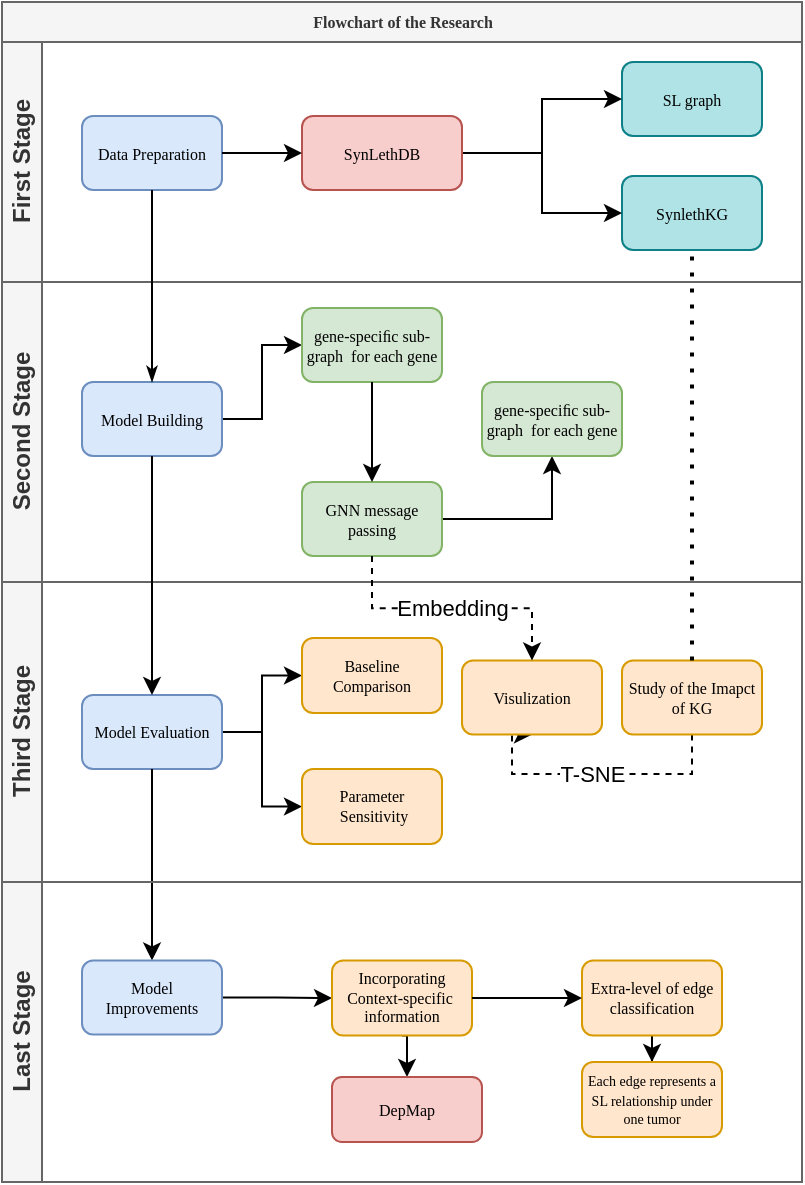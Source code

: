 <mxfile version="14.7.7" type="github">
  <diagram name="Page-1" id="c7488fd3-1785-93aa-aadb-54a6760d102a">
    <mxGraphModel dx="584" dy="477" grid="1" gridSize="10" guides="1" tooltips="1" connect="1" arrows="1" fold="1" page="1" pageScale="1" pageWidth="1100" pageHeight="850" background="none" math="0" shadow="0">
      <root>
        <mxCell id="0" />
        <mxCell id="1" parent="0" />
        <mxCell id="2b4e8129b02d487f-1" value="Flowchart of the Research" style="swimlane;html=1;childLayout=stackLayout;horizontal=1;startSize=20;horizontalStack=0;rounded=0;shadow=0;labelBackgroundColor=none;strokeWidth=1;fontFamily=Verdana;fontSize=8;align=center;fillColor=#f5f5f5;strokeColor=#666666;fontColor=#333333;" parent="1" vertex="1">
          <mxGeometry x="180" y="70" width="400" height="590" as="geometry" />
        </mxCell>
        <mxCell id="2b4e8129b02d487f-2" value="First Stage&lt;br&gt;" style="swimlane;html=1;startSize=20;horizontal=0;fillColor=#f5f5f5;strokeColor=#666666;rounded=0;fontColor=#333333;" parent="2b4e8129b02d487f-1" vertex="1">
          <mxGeometry y="20" width="400" height="120" as="geometry" />
        </mxCell>
        <mxCell id="2b4e8129b02d487f-6" value="Data Preparation" style="rounded=1;whiteSpace=wrap;html=1;shadow=0;labelBackgroundColor=none;strokeWidth=1;fontFamily=Verdana;fontSize=8;align=center;fillColor=#dae8fc;strokeColor=#6c8ebf;" parent="2b4e8129b02d487f-2" vertex="1">
          <mxGeometry x="40" y="37.0" width="70" height="37" as="geometry" />
        </mxCell>
        <mxCell id="zZcNKYi_-tcSvA1h87jL-3" value="SL graph" style="rounded=1;whiteSpace=wrap;html=1;shadow=0;labelBackgroundColor=none;strokeWidth=1;fontFamily=Verdana;fontSize=8;align=center;fillColor=#b0e3e6;strokeColor=#0e8088;" parent="2b4e8129b02d487f-2" vertex="1">
          <mxGeometry x="310" y="10.0" width="70" height="37" as="geometry" />
        </mxCell>
        <mxCell id="zZcNKYi_-tcSvA1h87jL-5" value="SynlethKG" style="rounded=1;whiteSpace=wrap;html=1;shadow=0;labelBackgroundColor=none;strokeWidth=1;fontFamily=Verdana;fontSize=8;align=center;fillColor=#b0e3e6;strokeColor=#0e8088;" parent="2b4e8129b02d487f-2" vertex="1">
          <mxGeometry x="310" y="67.0" width="70" height="37" as="geometry" />
        </mxCell>
        <mxCell id="GFOZkpKY2ZgL8WLPGmoW-40" style="edgeStyle=orthogonalEdgeStyle;rounded=0;orthogonalLoop=1;jettySize=auto;html=1;exitX=1;exitY=0.5;exitDx=0;exitDy=0;entryX=0;entryY=0.5;entryDx=0;entryDy=0;" parent="2b4e8129b02d487f-2" source="zZcNKYi_-tcSvA1h87jL-7" target="zZcNKYi_-tcSvA1h87jL-5" edge="1">
          <mxGeometry relative="1" as="geometry" />
        </mxCell>
        <mxCell id="GFOZkpKY2ZgL8WLPGmoW-42" style="edgeStyle=orthogonalEdgeStyle;rounded=0;orthogonalLoop=1;jettySize=auto;html=1;exitX=1;exitY=0.5;exitDx=0;exitDy=0;entryX=0;entryY=0.5;entryDx=0;entryDy=0;" parent="2b4e8129b02d487f-2" source="zZcNKYi_-tcSvA1h87jL-7" target="zZcNKYi_-tcSvA1h87jL-3" edge="1">
          <mxGeometry relative="1" as="geometry" />
        </mxCell>
        <mxCell id="zZcNKYi_-tcSvA1h87jL-7" value="SynLethDB" style="rounded=1;whiteSpace=wrap;html=1;shadow=0;labelBackgroundColor=none;strokeWidth=1;fontFamily=Verdana;fontSize=8;align=center;fillColor=#f8cecc;strokeColor=#b85450;" parent="2b4e8129b02d487f-2" vertex="1">
          <mxGeometry x="150" y="37" width="80" height="37" as="geometry" />
        </mxCell>
        <mxCell id="zZcNKYi_-tcSvA1h87jL-8" value="" style="edgeStyle=orthogonalEdgeStyle;rounded=0;orthogonalLoop=1;jettySize=auto;html=1;" parent="2b4e8129b02d487f-2" source="2b4e8129b02d487f-6" target="zZcNKYi_-tcSvA1h87jL-7" edge="1">
          <mxGeometry relative="1" as="geometry" />
        </mxCell>
        <mxCell id="2b4e8129b02d487f-3" value="Second Stage" style="swimlane;html=1;startSize=20;horizontal=0;fillColor=#f5f5f5;strokeColor=#666666;fontColor=#333333;" parent="2b4e8129b02d487f-1" vertex="1">
          <mxGeometry y="140" width="400" height="150" as="geometry" />
        </mxCell>
        <mxCell id="GFOZkpKY2ZgL8WLPGmoW-52" style="edgeStyle=orthogonalEdgeStyle;rounded=0;orthogonalLoop=1;jettySize=auto;html=1;exitX=1;exitY=0.5;exitDx=0;exitDy=0;entryX=0;entryY=0.5;entryDx=0;entryDy=0;" parent="2b4e8129b02d487f-3" source="2b4e8129b02d487f-12" target="zZcNKYi_-tcSvA1h87jL-9" edge="1">
          <mxGeometry relative="1" as="geometry" />
        </mxCell>
        <mxCell id="2b4e8129b02d487f-12" value="Model Building" style="rounded=1;whiteSpace=wrap;html=1;shadow=0;labelBackgroundColor=none;strokeWidth=1;fontFamily=Verdana;fontSize=8;align=center;fillColor=#dae8fc;strokeColor=#6c8ebf;" parent="2b4e8129b02d487f-3" vertex="1">
          <mxGeometry x="40" y="50.0" width="70" height="37" as="geometry" />
        </mxCell>
        <mxCell id="zZcNKYi_-tcSvA1h87jL-9" value="gene-speciﬁc sub-graph &amp;nbsp;for each gene" style="rounded=1;whiteSpace=wrap;html=1;shadow=0;labelBackgroundColor=none;strokeWidth=1;fontFamily=Verdana;fontSize=8;align=center;fillColor=#d5e8d4;strokeColor=#82b366;" parent="2b4e8129b02d487f-3" vertex="1">
          <mxGeometry x="150" y="13.0" width="70" height="37" as="geometry" />
        </mxCell>
        <mxCell id="GFOZkpKY2ZgL8WLPGmoW-53" style="edgeStyle=orthogonalEdgeStyle;rounded=0;orthogonalLoop=1;jettySize=auto;html=1;exitX=1;exitY=0.5;exitDx=0;exitDy=0;entryX=0.5;entryY=1;entryDx=0;entryDy=0;" parent="2b4e8129b02d487f-3" source="zZcNKYi_-tcSvA1h87jL-11" target="zZcNKYi_-tcSvA1h87jL-13" edge="1">
          <mxGeometry relative="1" as="geometry" />
        </mxCell>
        <mxCell id="zZcNKYi_-tcSvA1h87jL-11" value="GNN message passing" style="rounded=1;whiteSpace=wrap;html=1;shadow=0;labelBackgroundColor=none;strokeWidth=1;fontFamily=Verdana;fontSize=8;align=center;fillColor=#d5e8d4;strokeColor=#82b366;" parent="2b4e8129b02d487f-3" vertex="1">
          <mxGeometry x="150" y="100.0" width="70" height="37" as="geometry" />
        </mxCell>
        <mxCell id="zZcNKYi_-tcSvA1h87jL-12" value="" style="edgeStyle=orthogonalEdgeStyle;rounded=0;orthogonalLoop=1;jettySize=auto;html=1;" parent="2b4e8129b02d487f-3" source="zZcNKYi_-tcSvA1h87jL-9" target="zZcNKYi_-tcSvA1h87jL-11" edge="1">
          <mxGeometry relative="1" as="geometry" />
        </mxCell>
        <mxCell id="zZcNKYi_-tcSvA1h87jL-13" value="gene-speciﬁc sub-graph &amp;nbsp;for each gene" style="rounded=1;whiteSpace=wrap;html=1;shadow=0;labelBackgroundColor=none;strokeWidth=1;fontFamily=Verdana;fontSize=8;align=center;fillColor=#d5e8d4;strokeColor=#82b366;" parent="2b4e8129b02d487f-3" vertex="1">
          <mxGeometry x="240" y="50.0" width="70" height="37" as="geometry" />
        </mxCell>
        <mxCell id="2b4e8129b02d487f-4" value="Third Stage" style="swimlane;html=1;startSize=20;horizontal=0;fillColor=#f5f5f5;strokeColor=#666666;fontColor=#333333;" parent="2b4e8129b02d487f-1" vertex="1">
          <mxGeometry y="290" width="400" height="150" as="geometry" />
        </mxCell>
        <mxCell id="hMXPoq0rUOks4ZIrgKfc-11" style="edgeStyle=orthogonalEdgeStyle;rounded=0;orthogonalLoop=1;jettySize=auto;html=1;exitX=1;exitY=0.5;exitDx=0;exitDy=0;entryX=0;entryY=0.5;entryDx=0;entryDy=0;" edge="1" parent="2b4e8129b02d487f-4" source="2b4e8129b02d487f-14" target="GFOZkpKY2ZgL8WLPGmoW-12">
          <mxGeometry relative="1" as="geometry" />
        </mxCell>
        <mxCell id="hMXPoq0rUOks4ZIrgKfc-22" style="edgeStyle=orthogonalEdgeStyle;rounded=0;orthogonalLoop=1;jettySize=auto;html=1;exitX=1;exitY=0.5;exitDx=0;exitDy=0;entryX=0;entryY=0.5;entryDx=0;entryDy=0;" edge="1" parent="2b4e8129b02d487f-4" source="2b4e8129b02d487f-14" target="hMXPoq0rUOks4ZIrgKfc-20">
          <mxGeometry relative="1" as="geometry" />
        </mxCell>
        <mxCell id="2b4e8129b02d487f-14" value="Model Evaluation" style="rounded=1;whiteSpace=wrap;html=1;shadow=0;labelBackgroundColor=none;strokeWidth=1;fontFamily=Verdana;fontSize=8;align=center;fillColor=#dae8fc;strokeColor=#6c8ebf;" parent="2b4e8129b02d487f-4" vertex="1">
          <mxGeometry x="40" y="56.5" width="70" height="37" as="geometry" />
        </mxCell>
        <mxCell id="GFOZkpKY2ZgL8WLPGmoW-12" value="Baseline Comparison" style="whiteSpace=wrap;html=1;rounded=1;shadow=0;fontFamily=Verdana;fontSize=8;strokeWidth=1;fillColor=#ffe6cc;strokeColor=#d79b00;" parent="2b4e8129b02d487f-4" vertex="1">
          <mxGeometry x="150" y="28" width="70" height="37.5" as="geometry" />
        </mxCell>
        <mxCell id="GFOZkpKY2ZgL8WLPGmoW-57" value="T-SNE" style="edgeStyle=orthogonalEdgeStyle;rounded=0;orthogonalLoop=1;jettySize=auto;html=1;exitX=0.5;exitY=1;exitDx=0;exitDy=0;entryX=0.5;entryY=1;entryDx=0;entryDy=0;dashed=1;strokeColor=#000000;" parent="2b4e8129b02d487f-4" source="GFOZkpKY2ZgL8WLPGmoW-19" target="GFOZkpKY2ZgL8WLPGmoW-24" edge="1">
          <mxGeometry relative="1" as="geometry">
            <Array as="points">
              <mxPoint x="345" y="96" />
              <mxPoint x="255" y="96" />
            </Array>
          </mxGeometry>
        </mxCell>
        <mxCell id="GFOZkpKY2ZgL8WLPGmoW-19" value="Study of the Imapct of KG" style="rounded=1;whiteSpace=wrap;html=1;shadow=0;labelBackgroundColor=none;strokeWidth=1;fontFamily=Verdana;fontSize=8;align=center;fillColor=#ffe6cc;strokeColor=#d79b00;" parent="2b4e8129b02d487f-4" vertex="1">
          <mxGeometry x="310" y="39.25" width="70" height="37" as="geometry" />
        </mxCell>
        <mxCell id="GFOZkpKY2ZgL8WLPGmoW-24" value="Visulization" style="rounded=1;whiteSpace=wrap;html=1;shadow=0;labelBackgroundColor=none;strokeWidth=1;fontFamily=Verdana;fontSize=8;align=center;fillColor=#ffe6cc;strokeColor=#d79b00;" parent="2b4e8129b02d487f-4" vertex="1">
          <mxGeometry x="230" y="39.25" width="70" height="37" as="geometry" />
        </mxCell>
        <mxCell id="hMXPoq0rUOks4ZIrgKfc-20" value="Parameter &amp;nbsp;Sensitivity" style="whiteSpace=wrap;html=1;rounded=1;shadow=0;fontFamily=Verdana;fontSize=8;strokeWidth=1;fillColor=#ffe6cc;strokeColor=#d79b00;" vertex="1" parent="2b4e8129b02d487f-4">
          <mxGeometry x="150" y="93.5" width="70" height="37.5" as="geometry" />
        </mxCell>
        <mxCell id="2b4e8129b02d487f-24" style="edgeStyle=orthogonalEdgeStyle;rounded=0;html=1;labelBackgroundColor=none;startArrow=none;startFill=0;startSize=5;endArrow=classicThin;endFill=1;endSize=5;jettySize=auto;orthogonalLoop=1;strokeWidth=1;fontFamily=Verdana;fontSize=8" parent="2b4e8129b02d487f-1" source="2b4e8129b02d487f-6" target="2b4e8129b02d487f-12" edge="1">
          <mxGeometry relative="1" as="geometry" />
        </mxCell>
        <mxCell id="GFOZkpKY2ZgL8WLPGmoW-7" value="" style="endArrow=classic;html=1;exitX=0.5;exitY=1;exitDx=0;exitDy=0;entryX=0.5;entryY=0;entryDx=0;entryDy=0;" parent="2b4e8129b02d487f-1" source="2b4e8129b02d487f-12" target="2b4e8129b02d487f-14" edge="1">
          <mxGeometry width="50" height="50" relative="1" as="geometry">
            <mxPoint x="230" y="360" as="sourcePoint" />
            <mxPoint x="280" y="310" as="targetPoint" />
          </mxGeometry>
        </mxCell>
        <mxCell id="GFOZkpKY2ZgL8WLPGmoW-23" value="" style="endArrow=none;dashed=1;html=1;dashPattern=1 3;strokeWidth=2;entryX=0.5;entryY=1;entryDx=0;entryDy=0;exitX=0.5;exitY=0;exitDx=0;exitDy=0;" parent="2b4e8129b02d487f-1" source="GFOZkpKY2ZgL8WLPGmoW-19" target="zZcNKYi_-tcSvA1h87jL-5" edge="1">
          <mxGeometry width="50" height="50" relative="1" as="geometry">
            <mxPoint x="240" y="260" as="sourcePoint" />
            <mxPoint x="290" y="210" as="targetPoint" />
            <Array as="points" />
          </mxGeometry>
        </mxCell>
        <mxCell id="GFOZkpKY2ZgL8WLPGmoW-56" value="Embedding" style="edgeStyle=orthogonalEdgeStyle;orthogonalLoop=1;jettySize=auto;html=1;exitX=0.5;exitY=1;exitDx=0;exitDy=0;entryX=0.5;entryY=0;entryDx=0;entryDy=0;rounded=0;dashed=1;" parent="2b4e8129b02d487f-1" source="zZcNKYi_-tcSvA1h87jL-11" target="GFOZkpKY2ZgL8WLPGmoW-24" edge="1">
          <mxGeometry relative="1" as="geometry" />
        </mxCell>
        <mxCell id="hMXPoq0rUOks4ZIrgKfc-12" style="edgeStyle=orthogonalEdgeStyle;rounded=0;orthogonalLoop=1;jettySize=auto;html=1;exitX=0.5;exitY=1;exitDx=0;exitDy=0;entryX=0.5;entryY=0;entryDx=0;entryDy=0;" edge="1" parent="2b4e8129b02d487f-1" source="2b4e8129b02d487f-14" target="hMXPoq0rUOks4ZIrgKfc-3">
          <mxGeometry relative="1" as="geometry" />
        </mxCell>
        <mxCell id="hMXPoq0rUOks4ZIrgKfc-1" value="Last Stage" style="swimlane;html=1;startSize=20;horizontal=0;fillColor=#f5f5f5;strokeColor=#666666;fontColor=#333333;" vertex="1" parent="2b4e8129b02d487f-1">
          <mxGeometry y="440" width="400" height="150" as="geometry" />
        </mxCell>
        <mxCell id="hMXPoq0rUOks4ZIrgKfc-13" style="edgeStyle=orthogonalEdgeStyle;rounded=0;orthogonalLoop=1;jettySize=auto;html=1;exitX=1;exitY=0.5;exitDx=0;exitDy=0;" edge="1" parent="hMXPoq0rUOks4ZIrgKfc-1" source="hMXPoq0rUOks4ZIrgKfc-3" target="hMXPoq0rUOks4ZIrgKfc-5">
          <mxGeometry relative="1" as="geometry" />
        </mxCell>
        <mxCell id="hMXPoq0rUOks4ZIrgKfc-3" value="Model Improvements" style="rounded=1;whiteSpace=wrap;html=1;shadow=0;labelBackgroundColor=none;strokeWidth=1;fontFamily=Verdana;fontSize=8;align=center;fillColor=#dae8fc;strokeColor=#6c8ebf;" vertex="1" parent="hMXPoq0rUOks4ZIrgKfc-1">
          <mxGeometry x="40" y="39.25" width="70" height="37" as="geometry" />
        </mxCell>
        <mxCell id="hMXPoq0rUOks4ZIrgKfc-24" style="edgeStyle=orthogonalEdgeStyle;rounded=0;orthogonalLoop=1;jettySize=auto;html=1;exitX=0.5;exitY=1;exitDx=0;exitDy=0;entryX=0.5;entryY=0;entryDx=0;entryDy=0;" edge="1" parent="hMXPoq0rUOks4ZIrgKfc-1" source="hMXPoq0rUOks4ZIrgKfc-5" target="hMXPoq0rUOks4ZIrgKfc-23">
          <mxGeometry relative="1" as="geometry" />
        </mxCell>
        <mxCell id="hMXPoq0rUOks4ZIrgKfc-5" value="Incorporating Context-specific&amp;nbsp;&lt;br&gt;information" style="whiteSpace=wrap;html=1;rounded=1;shadow=0;fontFamily=Verdana;fontSize=8;strokeWidth=1;fillColor=#ffe6cc;strokeColor=#d79b00;" vertex="1" parent="hMXPoq0rUOks4ZIrgKfc-1">
          <mxGeometry x="165" y="39.25" width="70" height="37.5" as="geometry" />
        </mxCell>
        <mxCell id="hMXPoq0rUOks4ZIrgKfc-17" value="" style="edgeStyle=orthogonalEdgeStyle;rounded=0;orthogonalLoop=1;jettySize=auto;html=1;" edge="1" parent="hMXPoq0rUOks4ZIrgKfc-1" source="hMXPoq0rUOks4ZIrgKfc-14" target="hMXPoq0rUOks4ZIrgKfc-16">
          <mxGeometry relative="1" as="geometry" />
        </mxCell>
        <mxCell id="hMXPoq0rUOks4ZIrgKfc-14" value="Extra-level of edge classification" style="whiteSpace=wrap;html=1;rounded=1;shadow=0;fontFamily=Verdana;fontSize=8;strokeWidth=1;fillColor=#ffe6cc;strokeColor=#d79b00;" vertex="1" parent="hMXPoq0rUOks4ZIrgKfc-1">
          <mxGeometry x="290" y="39.25" width="70" height="37.5" as="geometry" />
        </mxCell>
        <mxCell id="hMXPoq0rUOks4ZIrgKfc-15" value="" style="edgeStyle=orthogonalEdgeStyle;rounded=0;orthogonalLoop=1;jettySize=auto;html=1;" edge="1" parent="hMXPoq0rUOks4ZIrgKfc-1" source="hMXPoq0rUOks4ZIrgKfc-5" target="hMXPoq0rUOks4ZIrgKfc-14">
          <mxGeometry relative="1" as="geometry" />
        </mxCell>
        <mxCell id="hMXPoq0rUOks4ZIrgKfc-16" value="&lt;font style=&quot;font-size: 7px&quot;&gt;Each edge represents a SL relationship under one tumor&lt;/font&gt;" style="whiteSpace=wrap;html=1;rounded=1;shadow=0;fontFamily=Verdana;fontSize=8;strokeWidth=1;fillColor=#ffe6cc;strokeColor=#d79b00;" vertex="1" parent="hMXPoq0rUOks4ZIrgKfc-1">
          <mxGeometry x="290" y="90" width="70" height="37.5" as="geometry" />
        </mxCell>
        <mxCell id="hMXPoq0rUOks4ZIrgKfc-23" value="DepMap" style="rounded=1;whiteSpace=wrap;html=1;shadow=0;labelBackgroundColor=none;strokeWidth=1;fontFamily=Verdana;fontSize=8;align=center;fillColor=#f8cecc;strokeColor=#b85450;" vertex="1" parent="hMXPoq0rUOks4ZIrgKfc-1">
          <mxGeometry x="165" y="97.5" width="75" height="32.5" as="geometry" />
        </mxCell>
      </root>
    </mxGraphModel>
  </diagram>
</mxfile>

